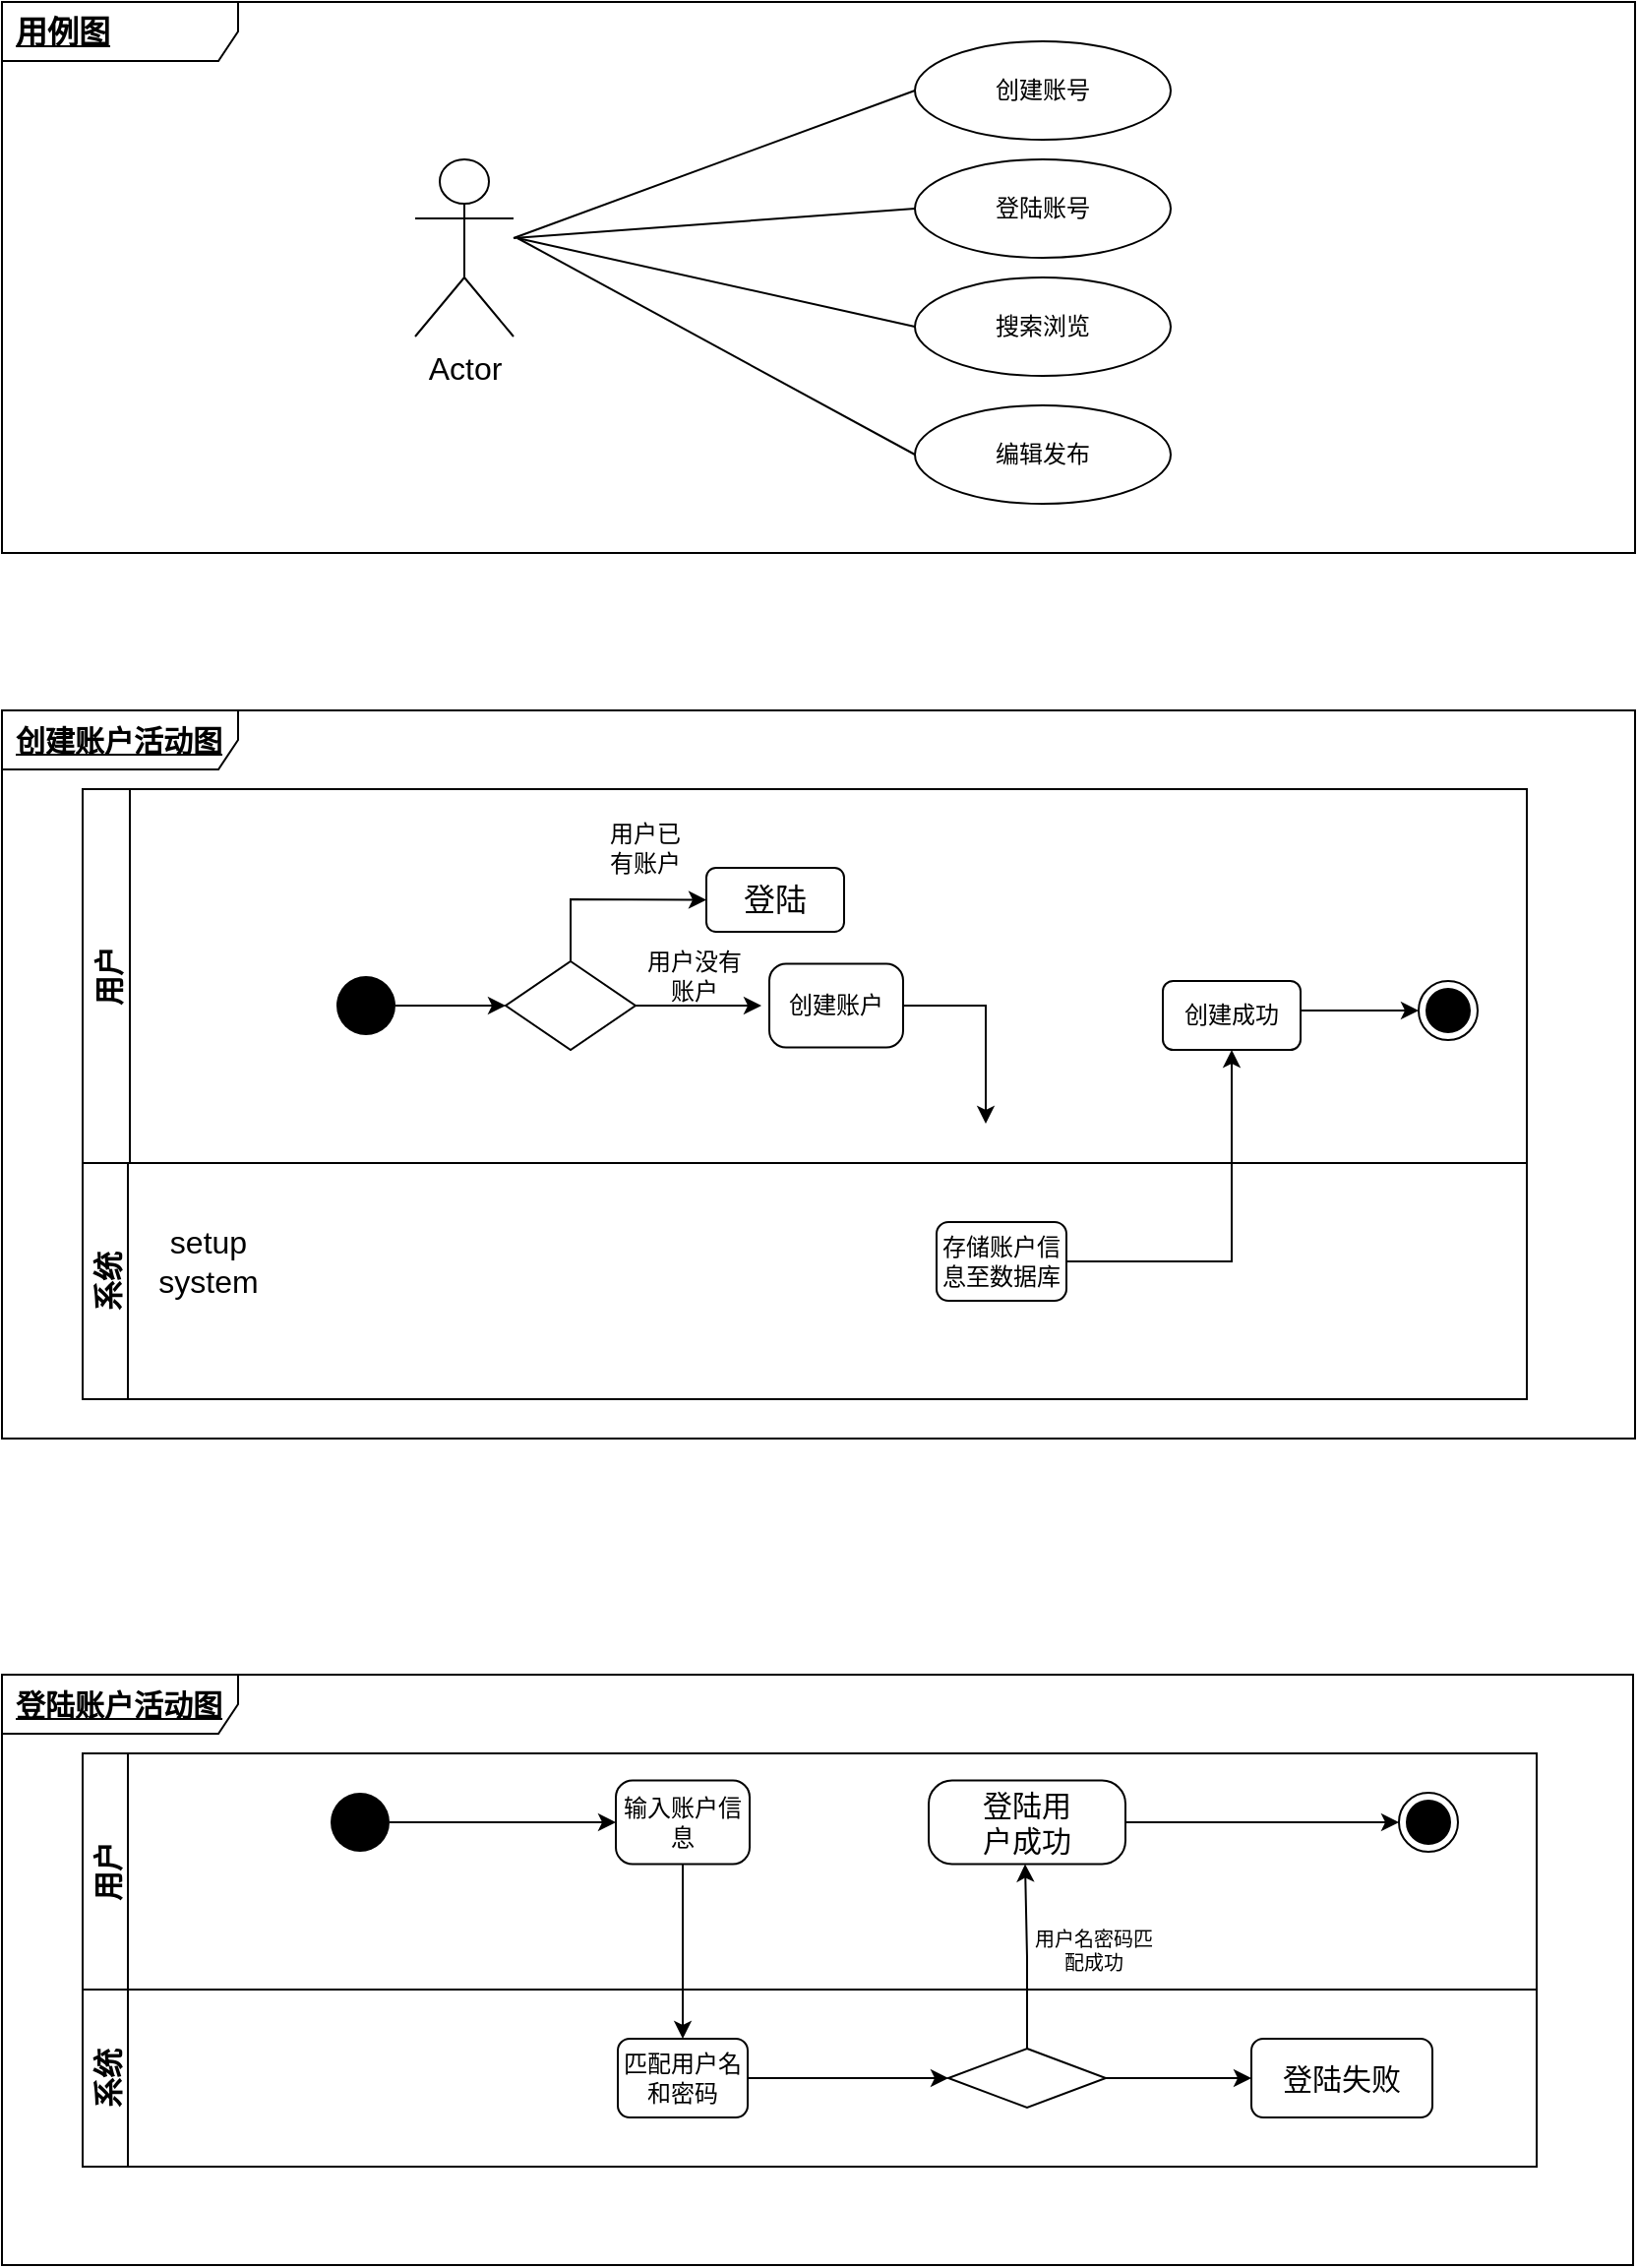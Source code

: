<mxfile version="18.0.7" type="device"><diagram id="uCge09vuHEHFddwbk7-d" name="Page-1"><mxGraphModel dx="2048" dy="654" grid="1" gridSize="10" guides="1" tooltips="1" connect="1" arrows="1" fold="1" page="1" pageScale="1" pageWidth="827" pageHeight="1169" math="0" shadow="0"><root><mxCell id="0"/><mxCell id="1" parent="0"/><mxCell id="87Q0-yF6agQ6O_MBCrua-6" value="" style="endArrow=none;html=1;rounded=0;entryX=0;entryY=0.5;entryDx=0;entryDy=0;" edge="1" parent="1" target="87Q0-yF6agQ6O_MBCrua-8"><mxGeometry width="50" height="50" relative="1" as="geometry"><mxPoint x="80" y="590" as="sourcePoint"/><mxPoint x="160.597" y="574.851" as="targetPoint"/></mxGeometry></mxCell><mxCell id="87Q0-yF6agQ6O_MBCrua-8" value="创建账号" style="ellipse;whiteSpace=wrap;html=1;" vertex="1" parent="1"><mxGeometry x="284" y="490" width="130" height="50" as="geometry"/></mxCell><mxCell id="ni51FiB8h9C_B713Kg_L-3" value="登陆账号" style="ellipse;whiteSpace=wrap;html=1;" vertex="1" parent="1"><mxGeometry x="284" y="550" width="130" height="50" as="geometry"/></mxCell><mxCell id="ni51FiB8h9C_B713Kg_L-5" value="编辑发布" style="ellipse;whiteSpace=wrap;html=1;" vertex="1" parent="1"><mxGeometry x="284" y="675" width="130" height="50" as="geometry"/></mxCell><mxCell id="ni51FiB8h9C_B713Kg_L-6" value="" style="endArrow=none;html=1;rounded=0;exitX=1;exitY=0.333;exitDx=0;exitDy=0;exitPerimeter=0;entryX=0;entryY=0.5;entryDx=0;entryDy=0;" edge="1" parent="1" target="ni51FiB8h9C_B713Kg_L-3"><mxGeometry width="50" height="50" relative="1" as="geometry"><mxPoint x="80" y="590" as="sourcePoint"/><mxPoint x="170" y="580" as="targetPoint"/><Array as="points"/></mxGeometry></mxCell><mxCell id="ni51FiB8h9C_B713Kg_L-19" value="搜索浏览" style="ellipse;whiteSpace=wrap;html=1;" vertex="1" parent="1"><mxGeometry x="284" y="610" width="130" height="50" as="geometry"/></mxCell><mxCell id="ni51FiB8h9C_B713Kg_L-20" value="" style="endArrow=none;html=1;rounded=0;fontSize=16;entryX=0;entryY=0.5;entryDx=0;entryDy=0;" edge="1" parent="1" target="ni51FiB8h9C_B713Kg_L-19"><mxGeometry width="50" height="50" relative="1" as="geometry"><mxPoint x="82" y="590" as="sourcePoint"/><mxPoint x="392" y="610" as="targetPoint"/></mxGeometry></mxCell><mxCell id="ni51FiB8h9C_B713Kg_L-22" value="" style="endArrow=none;html=1;rounded=0;fontSize=16;entryX=0;entryY=0.5;entryDx=0;entryDy=0;" edge="1" parent="1" target="ni51FiB8h9C_B713Kg_L-5"><mxGeometry width="50" height="50" relative="1" as="geometry"><mxPoint x="82" y="590" as="sourcePoint"/><mxPoint x="412" y="625" as="targetPoint"/></mxGeometry></mxCell><mxCell id="ni51FiB8h9C_B713Kg_L-37" value="Actor" style="shape=umlActor;verticalLabelPosition=bottom;verticalAlign=top;html=1;fontSize=16;fillColor=none;" vertex="1" parent="1"><mxGeometry x="30" y="550" width="50" height="90" as="geometry"/></mxCell><mxCell id="ni51FiB8h9C_B713Kg_L-42" value="setup&lt;br&gt;system" style="text;html=1;strokeColor=none;fillColor=none;align=center;verticalAlign=middle;whiteSpace=wrap;rounded=0;fontSize=16;" vertex="1" parent="1"><mxGeometry x="-105" y="1095" width="60" height="30" as="geometry"/></mxCell><mxCell id="ni51FiB8h9C_B713Kg_L-58" value="存储账户信息至数据库" style="rounded=1;whiteSpace=wrap;html=1;fontSize=12;fillColor=none;" vertex="1" parent="1"><mxGeometry x="295" y="1090" width="66" height="40" as="geometry"/></mxCell><mxCell id="ni51FiB8h9C_B713Kg_L-62" value="" style="endArrow=classic;html=1;rounded=0;fontSize=12;entryX=0.5;entryY=1;entryDx=0;entryDy=0;" edge="1" parent="1" target="ni51FiB8h9C_B713Kg_L-64"><mxGeometry width="50" height="50" relative="1" as="geometry"><mxPoint x="361" y="1110" as="sourcePoint"/><mxPoint x="455" y="1110" as="targetPoint"/><Array as="points"><mxPoint x="445" y="1110"/></Array></mxGeometry></mxCell><mxCell id="ni51FiB8h9C_B713Kg_L-87" value="" style="ellipse;fillColor=#000000;strokeColor=none;fontSize=16;" vertex="1" parent="1"><mxGeometry x="-13" y="1380" width="30" height="30" as="geometry"/></mxCell><mxCell id="ni51FiB8h9C_B713Kg_L-108" style="edgeStyle=orthogonalEdgeStyle;rounded=0;orthogonalLoop=1;jettySize=auto;html=1;exitX=0.5;exitY=1;exitDx=0;exitDy=0;entryX=0.5;entryY=0;entryDx=0;entryDy=0;fontSize=15;" edge="1" parent="1" source="ni51FiB8h9C_B713Kg_L-95" target="ni51FiB8h9C_B713Kg_L-97"><mxGeometry relative="1" as="geometry"/></mxCell><mxCell id="ni51FiB8h9C_B713Kg_L-95" value="输入账户信息" style="rounded=1;whiteSpace=wrap;html=1;fontSize=12;fillColor=none;arcSize=20;" vertex="1" parent="1"><mxGeometry x="132" y="1373.75" width="68" height="42.5" as="geometry"/></mxCell><mxCell id="ni51FiB8h9C_B713Kg_L-112" style="edgeStyle=orthogonalEdgeStyle;rounded=0;orthogonalLoop=1;jettySize=auto;html=1;exitX=1;exitY=0.5;exitDx=0;exitDy=0;entryX=0;entryY=0.5;entryDx=0;entryDy=0;fontSize=15;" edge="1" parent="1" source="ni51FiB8h9C_B713Kg_L-97" target="ni51FiB8h9C_B713Kg_L-111"><mxGeometry relative="1" as="geometry"/></mxCell><mxCell id="ni51FiB8h9C_B713Kg_L-97" value="匹配用户名和密码" style="rounded=1;whiteSpace=wrap;html=1;fontSize=12;fillColor=none;" vertex="1" parent="1"><mxGeometry x="133" y="1505" width="66" height="40" as="geometry"/></mxCell><mxCell id="ni51FiB8h9C_B713Kg_L-98" value="" style="endArrow=classic;html=1;rounded=0;fontSize=12;entryX=0;entryY=0.5;entryDx=0;entryDy=0;" edge="1" parent="1" target="ni51FiB8h9C_B713Kg_L-95"><mxGeometry width="50" height="50" relative="1" as="geometry"><mxPoint x="17" y="1395" as="sourcePoint"/><mxPoint x="73" y="1395.0" as="targetPoint"/></mxGeometry></mxCell><mxCell id="ni51FiB8h9C_B713Kg_L-100" value="" style="ellipse;html=1;shape=endState;fillColor=#000000;strokeColor=#000000;fontSize=12;" vertex="1" parent="1"><mxGeometry x="530" y="1380" width="30" height="30" as="geometry"/></mxCell><mxCell id="ni51FiB8h9C_B713Kg_L-102" value="" style="endArrow=classic;html=1;rounded=0;fontSize=12;exitX=1;exitY=0.5;exitDx=0;exitDy=0;entryX=0;entryY=0.5;entryDx=0;entryDy=0;" edge="1" parent="1" source="ni51FiB8h9C_B713Kg_L-107" target="ni51FiB8h9C_B713Kg_L-100"><mxGeometry width="50" height="50" relative="1" as="geometry"><mxPoint x="404" y="1395" as="sourcePoint"/><mxPoint x="464" y="1395" as="targetPoint"/></mxGeometry></mxCell><mxCell id="ni51FiB8h9C_B713Kg_L-107" value="登陆用&lt;br&gt;户成功" style="rounded=1;whiteSpace=wrap;html=1;fontSize=15;fillColor=none;arcSize=28;" vertex="1" parent="1"><mxGeometry x="291" y="1373.75" width="100" height="42.5" as="geometry"/></mxCell><mxCell id="ni51FiB8h9C_B713Kg_L-113" style="edgeStyle=orthogonalEdgeStyle;rounded=0;orthogonalLoop=1;jettySize=auto;html=1;exitX=0.5;exitY=0;exitDx=0;exitDy=0;fontSize=15;entryX=0.5;entryY=1;entryDx=0;entryDy=0;" edge="1" parent="1" source="ni51FiB8h9C_B713Kg_L-111"><mxGeometry relative="1" as="geometry"><mxPoint x="340" y="1416.25" as="targetPoint"/></mxGeometry></mxCell><mxCell id="ni51FiB8h9C_B713Kg_L-119" style="edgeStyle=orthogonalEdgeStyle;rounded=0;orthogonalLoop=1;jettySize=auto;html=1;exitX=1;exitY=0.5;exitDx=0;exitDy=0;fontSize=10;" edge="1" parent="1" source="ni51FiB8h9C_B713Kg_L-111" target="ni51FiB8h9C_B713Kg_L-120"><mxGeometry relative="1" as="geometry"><mxPoint x="431" y="1524.529" as="targetPoint"/></mxGeometry></mxCell><mxCell id="ni51FiB8h9C_B713Kg_L-111" value="" style="rhombus;whiteSpace=wrap;html=1;fontSize=15;fillColor=none;" vertex="1" parent="1"><mxGeometry x="301" y="1510" width="80" height="30" as="geometry"/></mxCell><mxCell id="ni51FiB8h9C_B713Kg_L-116" value="用户名密码匹配成功" style="text;html=1;strokeColor=none;fillColor=none;align=center;verticalAlign=middle;whiteSpace=wrap;rounded=0;fontSize=10;" vertex="1" parent="1"><mxGeometry x="340" y="1445" width="70" height="30" as="geometry"/></mxCell><mxCell id="ni51FiB8h9C_B713Kg_L-120" value="&lt;font style=&quot;font-size: 15px;&quot;&gt;登陆失败&lt;/font&gt;" style="rounded=1;whiteSpace=wrap;html=1;fontSize=10;fillColor=none;" vertex="1" parent="1"><mxGeometry x="455" y="1505" width="92" height="40" as="geometry"/></mxCell><mxCell id="ni51FiB8h9C_B713Kg_L-137" value="用户" style="swimlane;horizontal=0;fontSize=15;fillColor=none;startSize=24;" vertex="1" parent="1"><mxGeometry x="-139" y="870" width="734" height="190" as="geometry"/></mxCell><mxCell id="ni51FiB8h9C_B713Kg_L-38" value="" style="ellipse;fillColor=#000000;strokeColor=none;fontSize=16;" vertex="1" parent="ni51FiB8h9C_B713Kg_L-137"><mxGeometry x="129" y="95" width="30" height="30" as="geometry"/></mxCell><mxCell id="ni51FiB8h9C_B713Kg_L-44" value="" style="rhombus;whiteSpace=wrap;html=1;fontSize=16;fillColor=none;" vertex="1" parent="ni51FiB8h9C_B713Kg_L-137"><mxGeometry x="215" y="87.5" width="66" height="45" as="geometry"/></mxCell><mxCell id="ni51FiB8h9C_B713Kg_L-45" value="" style="endArrow=classic;html=1;rounded=0;fontSize=16;exitX=0.5;exitY=0;exitDx=0;exitDy=0;entryX=0;entryY=0.5;entryDx=0;entryDy=0;" edge="1" parent="ni51FiB8h9C_B713Kg_L-137" source="ni51FiB8h9C_B713Kg_L-44" target="ni51FiB8h9C_B713Kg_L-50"><mxGeometry width="50" height="50" relative="1" as="geometry"><mxPoint x="248" y="47.5" as="sourcePoint"/><mxPoint x="315" y="20" as="targetPoint"/><Array as="points"><mxPoint x="248" y="56"/></Array></mxGeometry></mxCell><mxCell id="ni51FiB8h9C_B713Kg_L-50" value="登陆" style="rounded=1;whiteSpace=wrap;html=1;fontSize=16;fillColor=none;" vertex="1" parent="ni51FiB8h9C_B713Kg_L-137"><mxGeometry x="317" y="40" width="70" height="32.5" as="geometry"/></mxCell><mxCell id="ni51FiB8h9C_B713Kg_L-51" value="用户已有账户" style="text;html=1;strokeColor=none;fillColor=none;align=center;verticalAlign=middle;whiteSpace=wrap;rounded=0;fontSize=12;" vertex="1" parent="ni51FiB8h9C_B713Kg_L-137"><mxGeometry x="264" y="10" width="44" height="40" as="geometry"/></mxCell><mxCell id="ni51FiB8h9C_B713Kg_L-54" value="" style="endArrow=classic;html=1;rounded=0;fontSize=12;exitX=1;exitY=0.5;exitDx=0;exitDy=0;" edge="1" parent="ni51FiB8h9C_B713Kg_L-137" source="ni51FiB8h9C_B713Kg_L-44"><mxGeometry width="50" height="50" relative="1" as="geometry"><mxPoint x="295" y="160" as="sourcePoint"/><mxPoint x="345" y="110" as="targetPoint"/></mxGeometry></mxCell><mxCell id="ni51FiB8h9C_B713Kg_L-55" value="用户没有账户" style="text;html=1;strokeColor=none;fillColor=none;align=center;verticalAlign=middle;whiteSpace=wrap;rounded=0;fontSize=12;" vertex="1" parent="ni51FiB8h9C_B713Kg_L-137"><mxGeometry x="281" y="80" width="60" height="30" as="geometry"/></mxCell><mxCell id="ni51FiB8h9C_B713Kg_L-56" value="创建账户" style="rounded=1;whiteSpace=wrap;html=1;fontSize=12;fillColor=none;arcSize=20;" vertex="1" parent="ni51FiB8h9C_B713Kg_L-137"><mxGeometry x="349" y="88.75" width="68" height="42.5" as="geometry"/></mxCell><mxCell id="ni51FiB8h9C_B713Kg_L-57" value="" style="endArrow=classic;html=1;rounded=0;fontSize=12;exitX=1;exitY=0.5;exitDx=0;exitDy=0;" edge="1" parent="ni51FiB8h9C_B713Kg_L-137" source="ni51FiB8h9C_B713Kg_L-56"><mxGeometry width="50" height="50" relative="1" as="geometry"><mxPoint x="379" y="160" as="sourcePoint"/><mxPoint x="459" y="170" as="targetPoint"/><Array as="points"><mxPoint x="459" y="110"/></Array></mxGeometry></mxCell><mxCell id="ni51FiB8h9C_B713Kg_L-61" value="" style="endArrow=classic;html=1;rounded=0;fontSize=12;" edge="1" parent="ni51FiB8h9C_B713Kg_L-137" target="ni51FiB8h9C_B713Kg_L-44"><mxGeometry width="50" height="50" relative="1" as="geometry"><mxPoint x="159" y="110" as="sourcePoint"/><mxPoint x="209" y="60" as="targetPoint"/></mxGeometry></mxCell><mxCell id="ni51FiB8h9C_B713Kg_L-63" value="" style="ellipse;html=1;shape=endState;fillColor=#000000;strokeColor=#000000;fontSize=12;" vertex="1" parent="ni51FiB8h9C_B713Kg_L-137"><mxGeometry x="679" y="97.5" width="30" height="30" as="geometry"/></mxCell><mxCell id="ni51FiB8h9C_B713Kg_L-64" value="创建成功" style="rounded=1;whiteSpace=wrap;html=1;fontSize=12;fillColor=none;" vertex="1" parent="ni51FiB8h9C_B713Kg_L-137"><mxGeometry x="549" y="97.5" width="70" height="35" as="geometry"/></mxCell><mxCell id="ni51FiB8h9C_B713Kg_L-65" value="" style="endArrow=classic;html=1;rounded=0;fontSize=12;" edge="1" parent="ni51FiB8h9C_B713Kg_L-137"><mxGeometry width="50" height="50" relative="1" as="geometry"><mxPoint x="619" y="112.5" as="sourcePoint"/><mxPoint x="679" y="112.5" as="targetPoint"/></mxGeometry></mxCell><mxCell id="ni51FiB8h9C_B713Kg_L-139" value="系统" style="swimlane;horizontal=0;fontSize=15;fillColor=none;" vertex="1" parent="1"><mxGeometry x="-139" y="1060" width="734" height="120" as="geometry"/></mxCell><mxCell id="ni51FiB8h9C_B713Kg_L-138" value="&lt;span style=&quot;font-weight: 700; text-align: center; text-decoration-line: underline;&quot;&gt;创建账户活动图&lt;/span&gt;" style="shape=umlFrame;whiteSpace=wrap;html=1;width=120;height=30;boundedLbl=1;verticalAlign=middle;align=left;spacingLeft=5;fontSize=15;fillColor=none;" vertex="1" parent="1"><mxGeometry x="-180" y="830" width="830" height="370" as="geometry"/></mxCell><mxCell id="ni51FiB8h9C_B713Kg_L-140" value="&lt;b style=&quot;font-size: 16px; text-align: center;&quot;&gt;&lt;u&gt;用例图&lt;/u&gt;&lt;/b&gt;" style="shape=umlFrame;whiteSpace=wrap;html=1;width=120;height=30;boundedLbl=1;verticalAlign=middle;align=left;spacingLeft=5;fontSize=15;fillColor=none;" vertex="1" parent="1"><mxGeometry x="-180" y="470" width="830" height="280" as="geometry"/></mxCell><mxCell id="ni51FiB8h9C_B713Kg_L-141" value="用户" style="swimlane;horizontal=0;fontSize=15;fillColor=none;startSize=23;" vertex="1" parent="1"><mxGeometry x="-139" y="1360" width="739" height="120" as="geometry"/></mxCell><mxCell id="ni51FiB8h9C_B713Kg_L-142" value="系统" style="swimlane;horizontal=0;fontSize=15;fillColor=none;" vertex="1" parent="1"><mxGeometry x="-139" y="1480" width="739" height="90" as="geometry"/></mxCell><mxCell id="ni51FiB8h9C_B713Kg_L-144" value="&lt;span style=&quot;font-weight: 700; text-align: center; text-decoration-line: underline;&quot;&gt;登陆账户活动图&lt;/span&gt;" style="shape=umlFrame;whiteSpace=wrap;html=1;width=120;height=30;boundedLbl=1;verticalAlign=middle;align=left;spacingLeft=5;fontSize=15;fillColor=none;" vertex="1" parent="1"><mxGeometry x="-180" y="1320" width="829" height="300" as="geometry"/></mxCell></root></mxGraphModel></diagram></mxfile>